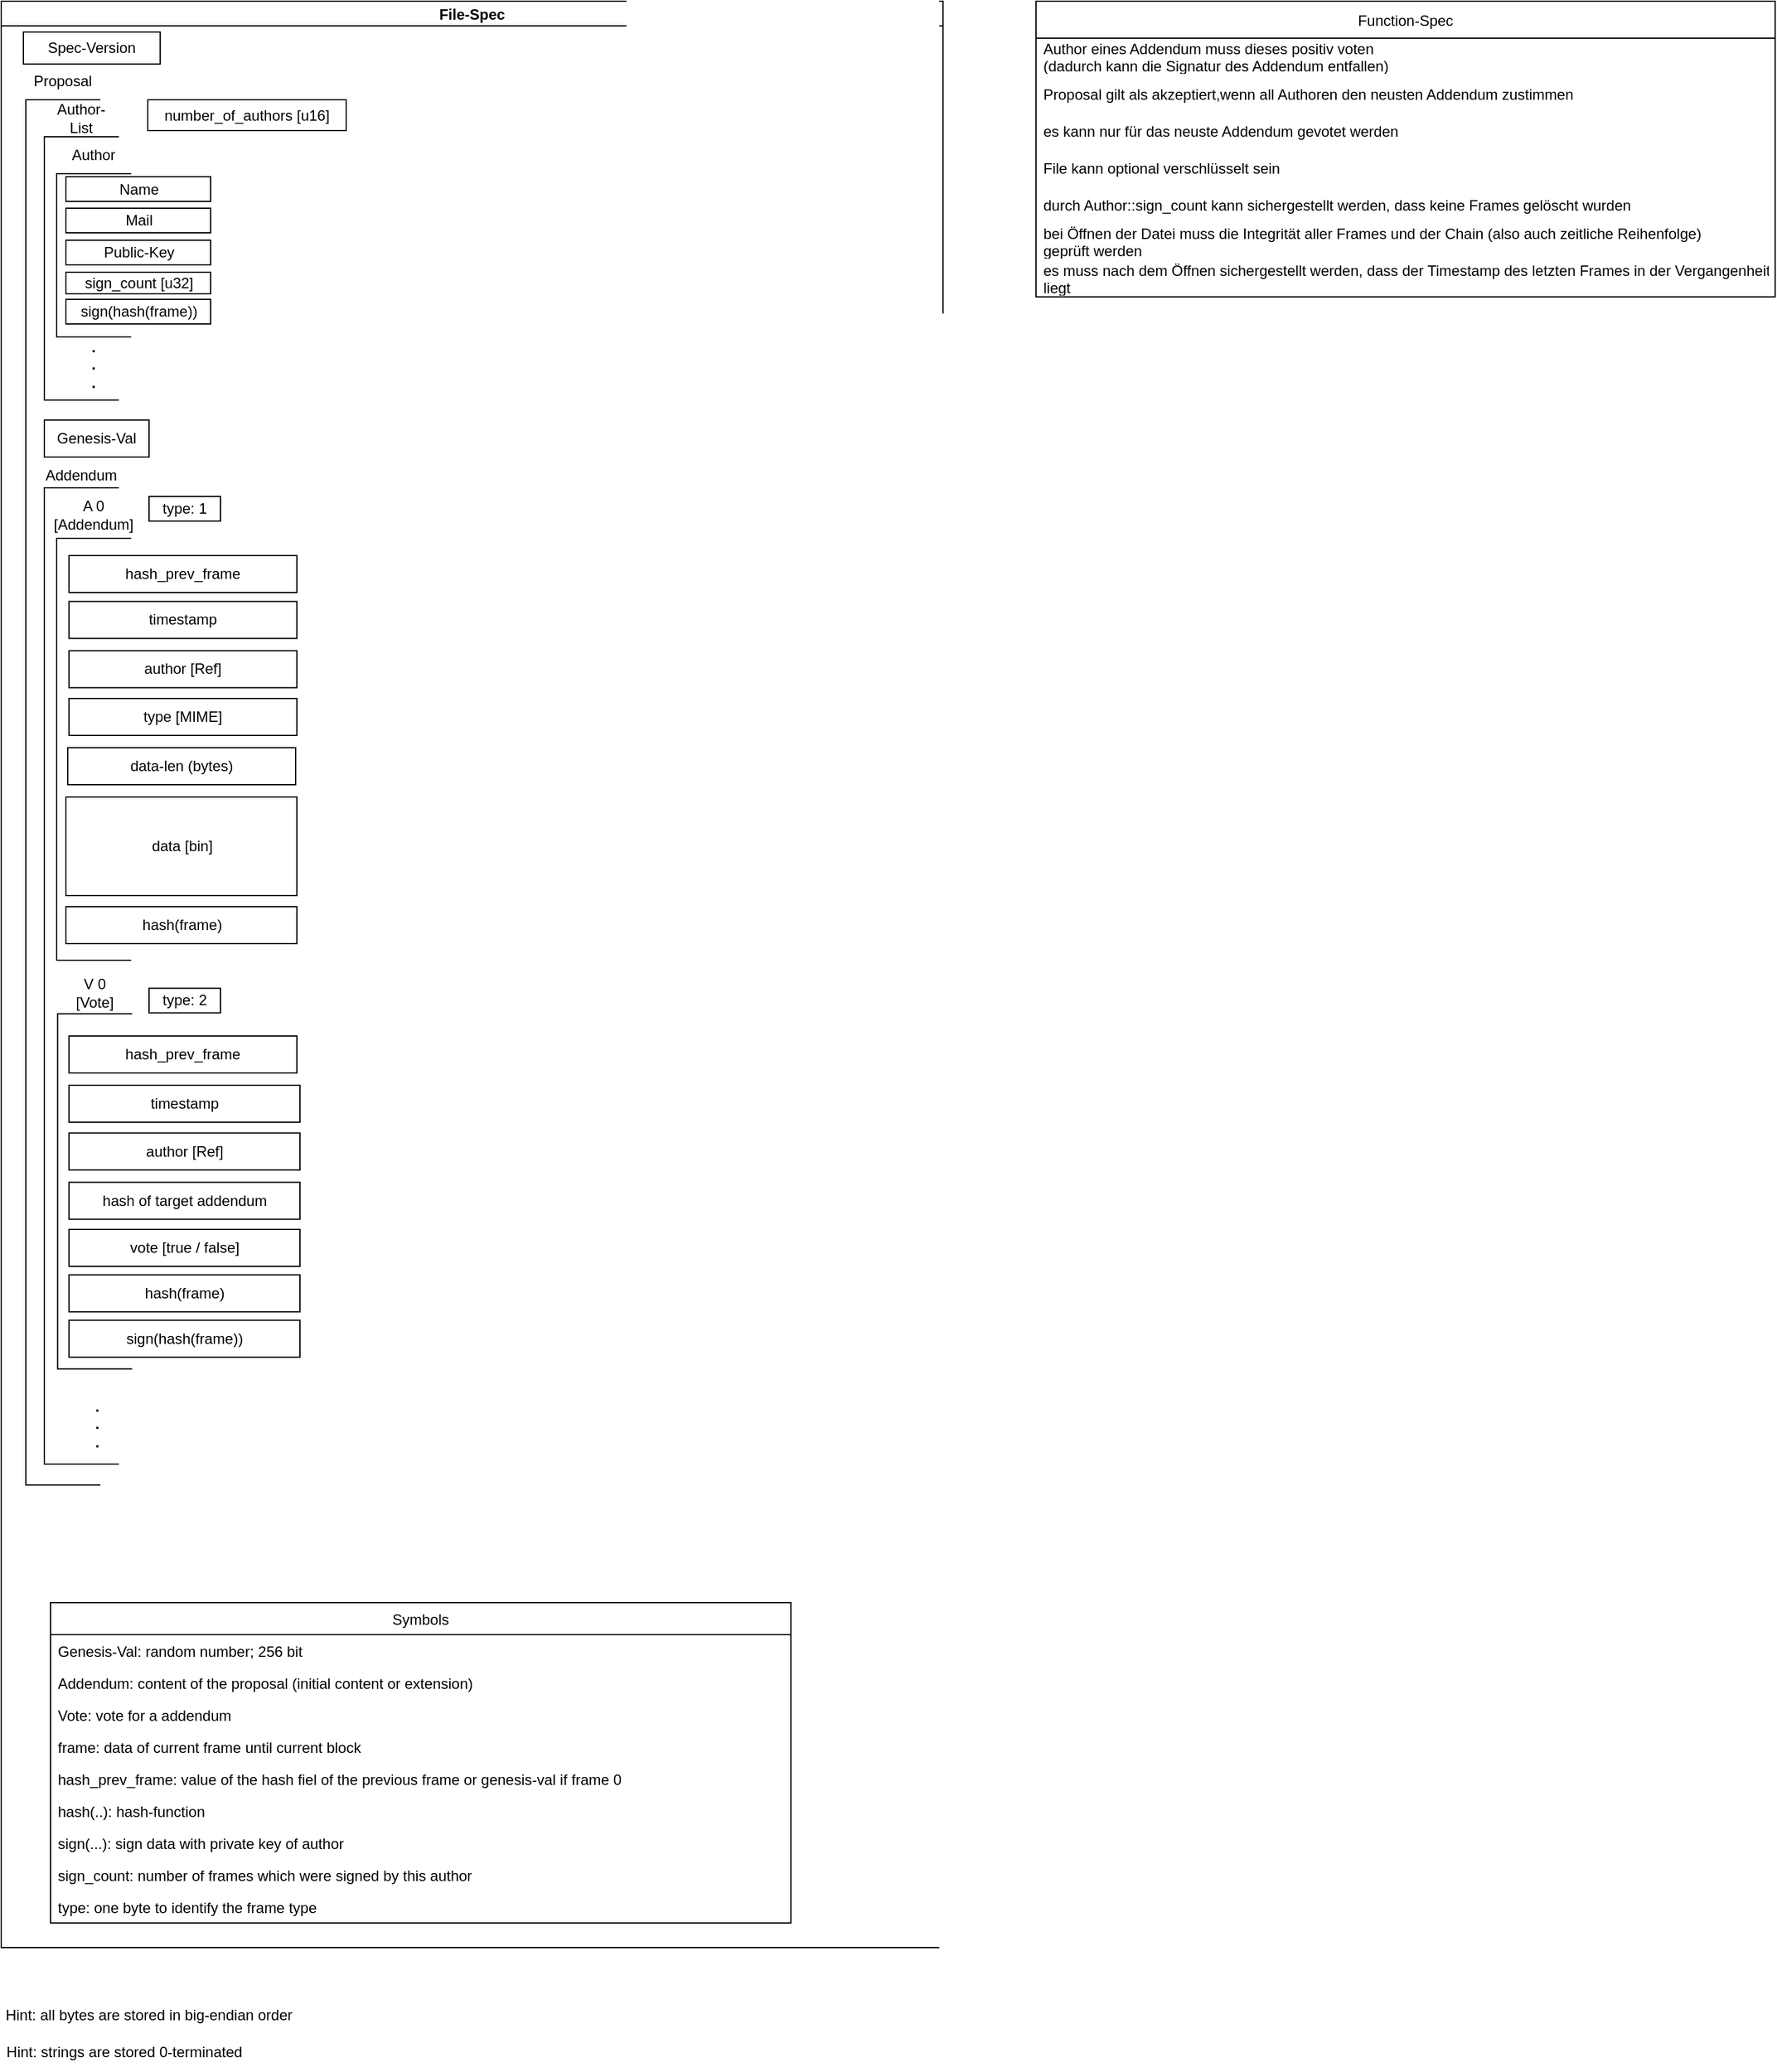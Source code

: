<mxfile version="15.5.4" type="embed"><diagram id="eLgQQkM9wSsJL46Gbtqx" name="Page-1"><mxGraphModel dx="896" dy="702" grid="1" gridSize="10" guides="1" tooltips="1" connect="1" arrows="1" fold="1" page="1" pageScale="1" pageWidth="1600" pageHeight="1800" background="none" math="0" shadow="0"><root><mxCell id="0"/><mxCell id="1" parent="0"/><mxCell id="W84GfQMh7Le75Ei-E2TC-1" value="File-Spec" style="swimlane;startSize=20;" parent="1" vertex="1"><mxGeometry x="40" y="60" width="764.52" height="1580" as="geometry"/></mxCell><mxCell id="W84GfQMh7Le75Ei-E2TC-3" value="" style="shape=partialRectangle;whiteSpace=wrap;html=1;bottom=1;right=1;left=1;top=0;fillColor=none;routingCenterX=-0.5;rotation=90;" parent="W84GfQMh7Le75Ei-E2TC-1" vertex="1"><mxGeometry x="-512.27" y="612.27" width="1124.53" height="60" as="geometry"/></mxCell><mxCell id="W84GfQMh7Le75Ei-E2TC-4" value="&lt;div&gt;Proposal&lt;/div&gt;" style="text;html=1;strokeColor=none;fillColor=none;align=center;verticalAlign=middle;whiteSpace=wrap;rounded=0;" parent="W84GfQMh7Le75Ei-E2TC-1" vertex="1"><mxGeometry x="20" y="50" width="60" height="30" as="geometry"/></mxCell><mxCell id="W84GfQMh7Le75Ei-E2TC-5" value="" style="shape=partialRectangle;whiteSpace=wrap;html=1;bottom=1;right=1;left=1;top=0;fillColor=none;routingCenterX=-0.5;rotation=90;" parent="W84GfQMh7Le75Ei-E2TC-1" vertex="1"><mxGeometry x="-41.87" y="186.88" width="213.75" height="60" as="geometry"/></mxCell><mxCell id="W84GfQMh7Le75Ei-E2TC-6" value="Author-List" style="text;html=1;strokeColor=none;fillColor=none;align=center;verticalAlign=middle;whiteSpace=wrap;rounded=0;" parent="W84GfQMh7Le75Ei-E2TC-1" vertex="1"><mxGeometry x="35" y="80" width="60" height="30" as="geometry"/></mxCell><mxCell id="W84GfQMh7Le75Ei-E2TC-7" value="" style="shape=partialRectangle;whiteSpace=wrap;html=1;bottom=1;right=1;left=1;top=0;fillColor=none;routingCenterX=-0.5;rotation=90;" parent="W84GfQMh7Le75Ei-E2TC-1" vertex="1"><mxGeometry x="8.75" y="176.25" width="132.5" height="60" as="geometry"/></mxCell><mxCell id="W84GfQMh7Le75Ei-E2TC-8" value="Author" style="text;html=1;strokeColor=none;fillColor=none;align=center;verticalAlign=middle;whiteSpace=wrap;rounded=0;" parent="W84GfQMh7Le75Ei-E2TC-1" vertex="1"><mxGeometry x="45" y="110" width="60" height="30" as="geometry"/></mxCell><mxCell id="W84GfQMh7Le75Ei-E2TC-9" value="Name" style="text;html=1;strokeColor=default;fillColor=none;align=center;verticalAlign=middle;whiteSpace=wrap;rounded=0;" parent="W84GfQMh7Le75Ei-E2TC-1" vertex="1"><mxGeometry x="52.5" y="142.5" width="117.5" height="20" as="geometry"/></mxCell><mxCell id="W84GfQMh7Le75Ei-E2TC-10" value="Mail" style="text;html=1;strokeColor=default;fillColor=none;align=center;verticalAlign=middle;whiteSpace=wrap;rounded=0;" parent="W84GfQMh7Le75Ei-E2TC-1" vertex="1"><mxGeometry x="52.5" y="168" width="117.5" height="20" as="geometry"/></mxCell><mxCell id="W84GfQMh7Le75Ei-E2TC-11" value="&lt;div&gt;Public-Key&lt;/div&gt;" style="text;html=1;strokeColor=default;fillColor=none;align=center;verticalAlign=middle;whiteSpace=wrap;rounded=0;" parent="W84GfQMh7Le75Ei-E2TC-1" vertex="1"><mxGeometry x="52.5" y="194" width="117.5" height="20" as="geometry"/></mxCell><mxCell id="W84GfQMh7Le75Ei-E2TC-12" value="&lt;div&gt;&lt;b&gt;.&lt;/b&gt;&lt;/div&gt;&lt;div&gt;&lt;b&gt;.&lt;/b&gt;&lt;/div&gt;&lt;div&gt;&lt;b&gt;.&lt;br&gt;&lt;/b&gt;&lt;/div&gt;" style="text;html=1;strokeColor=none;fillColor=none;align=center;verticalAlign=middle;whiteSpace=wrap;rounded=0;" parent="W84GfQMh7Le75Ei-E2TC-1" vertex="1"><mxGeometry x="45" y="280" width="60" height="30" as="geometry"/></mxCell><mxCell id="W84GfQMh7Le75Ei-E2TC-15" value="&lt;div&gt;Genesis-Val&lt;/div&gt;" style="text;html=1;strokeColor=default;fillColor=none;align=center;verticalAlign=middle;whiteSpace=wrap;rounded=0;" parent="W84GfQMh7Le75Ei-E2TC-1" vertex="1"><mxGeometry x="35" y="340" width="85" height="30" as="geometry"/></mxCell><mxCell id="W84GfQMh7Le75Ei-E2TC-13" value="" style="shape=partialRectangle;whiteSpace=wrap;html=1;bottom=1;right=1;left=1;top=0;fillColor=none;routingCenterX=-0.5;rotation=90;" parent="W84GfQMh7Le75Ei-E2TC-1" vertex="1"><mxGeometry x="-331.23" y="761.24" width="792.45" height="60" as="geometry"/></mxCell><mxCell id="W84GfQMh7Le75Ei-E2TC-14" value="Addendum" style="text;html=1;strokeColor=none;fillColor=none;align=center;verticalAlign=middle;whiteSpace=wrap;rounded=0;" parent="W84GfQMh7Le75Ei-E2TC-1" vertex="1"><mxGeometry x="35" y="370" width="60" height="30" as="geometry"/></mxCell><mxCell id="W84GfQMh7Le75Ei-E2TC-16" value="" style="shape=partialRectangle;whiteSpace=wrap;html=1;bottom=1;right=1;left=1;top=0;fillColor=none;routingCenterX=-0.5;rotation=90;" parent="W84GfQMh7Le75Ei-E2TC-1" vertex="1"><mxGeometry x="-96.25" y="577.25" width="342.5" height="60" as="geometry"/></mxCell><mxCell id="W84GfQMh7Le75Ei-E2TC-17" value="&lt;div&gt;A 0&lt;/div&gt;&lt;div&gt;[Addendum]&lt;br&gt;&lt;/div&gt;" style="text;html=1;strokeColor=none;fillColor=none;align=center;verticalAlign=middle;whiteSpace=wrap;rounded=0;" parent="W84GfQMh7Le75Ei-E2TC-1" vertex="1"><mxGeometry x="45" y="402" width="60" height="30" as="geometry"/></mxCell><mxCell id="W84GfQMh7Le75Ei-E2TC-18" value="timestamp" style="text;html=1;strokeColor=default;fillColor=none;align=center;verticalAlign=middle;whiteSpace=wrap;rounded=0;" parent="W84GfQMh7Le75Ei-E2TC-1" vertex="1"><mxGeometry x="55" y="487.25" width="185" height="30" as="geometry"/></mxCell><mxCell id="W84GfQMh7Le75Ei-E2TC-21" value="author [Ref]" style="text;html=1;strokeColor=default;fillColor=none;align=center;verticalAlign=middle;whiteSpace=wrap;rounded=0;" parent="W84GfQMh7Le75Ei-E2TC-1" vertex="1"><mxGeometry x="55" y="527.25" width="185" height="30" as="geometry"/></mxCell><mxCell id="W84GfQMh7Le75Ei-E2TC-22" value="type [MIME]" style="text;html=1;strokeColor=default;fillColor=none;align=center;verticalAlign=middle;whiteSpace=wrap;rounded=0;" parent="W84GfQMh7Le75Ei-E2TC-1" vertex="1"><mxGeometry x="55" y="566" width="185" height="30" as="geometry"/></mxCell><mxCell id="W84GfQMh7Le75Ei-E2TC-23" value="data-len (bytes)" style="text;html=1;strokeColor=default;fillColor=none;align=center;verticalAlign=middle;whiteSpace=wrap;rounded=0;" parent="W84GfQMh7Le75Ei-E2TC-1" vertex="1"><mxGeometry x="54" y="606" width="185" height="30" as="geometry"/></mxCell><mxCell id="W84GfQMh7Le75Ei-E2TC-24" value="data [bin]" style="text;html=1;strokeColor=default;fillColor=none;align=center;verticalAlign=middle;whiteSpace=wrap;rounded=0;" parent="W84GfQMh7Le75Ei-E2TC-1" vertex="1"><mxGeometry x="52.5" y="646" width="187.5" height="80" as="geometry"/></mxCell><mxCell id="W84GfQMh7Le75Ei-E2TC-25" value="hash_prev_frame" style="text;html=1;strokeColor=default;fillColor=none;align=center;verticalAlign=middle;whiteSpace=wrap;rounded=0;" parent="W84GfQMh7Le75Ei-E2TC-1" vertex="1"><mxGeometry x="55" y="450" width="185" height="30" as="geometry"/></mxCell><mxCell id="W84GfQMh7Le75Ei-E2TC-26" value="&lt;div&gt;&lt;b&gt;.&lt;/b&gt;&lt;/div&gt;&lt;div&gt;&lt;b&gt;.&lt;/b&gt;&lt;/div&gt;&lt;div&gt;&lt;b&gt;.&lt;br&gt;&lt;/b&gt;&lt;/div&gt;" style="text;html=1;strokeColor=none;fillColor=none;align=center;verticalAlign=middle;whiteSpace=wrap;rounded=0;" parent="W84GfQMh7Le75Ei-E2TC-1" vertex="1"><mxGeometry x="47.5" y="1140" width="60" height="30" as="geometry"/></mxCell><mxCell id="W84GfQMh7Le75Ei-E2TC-27" value="" style="shape=partialRectangle;whiteSpace=wrap;html=1;bottom=1;right=1;left=1;top=0;fillColor=none;routingCenterX=-0.5;rotation=90;" parent="W84GfQMh7Le75Ei-E2TC-1" vertex="1"><mxGeometry x="-68.36" y="936.15" width="288.28" height="60" as="geometry"/></mxCell><mxCell id="W84GfQMh7Le75Ei-E2TC-28" value="&lt;div&gt;V 0&lt;/div&gt;[Vote]" style="text;html=1;strokeColor=none;fillColor=none;align=center;verticalAlign=middle;whiteSpace=wrap;rounded=0;" parent="W84GfQMh7Le75Ei-E2TC-1" vertex="1"><mxGeometry x="45.77" y="790" width="60" height="30" as="geometry"/></mxCell><mxCell id="W84GfQMh7Le75Ei-E2TC-29" value="timestamp" style="text;html=1;strokeColor=default;fillColor=none;align=center;verticalAlign=middle;whiteSpace=wrap;rounded=0;" parent="W84GfQMh7Le75Ei-E2TC-1" vertex="1"><mxGeometry x="55" y="880" width="187.5" height="30" as="geometry"/></mxCell><mxCell id="W84GfQMh7Le75Ei-E2TC-30" value="author [Ref]" style="text;html=1;strokeColor=default;fillColor=none;align=center;verticalAlign=middle;whiteSpace=wrap;rounded=0;" parent="W84GfQMh7Le75Ei-E2TC-1" vertex="1"><mxGeometry x="55" y="918.75" width="187.5" height="30" as="geometry"/></mxCell><mxCell id="W84GfQMh7Le75Ei-E2TC-31" value="hash(frame)" style="text;html=1;strokeColor=default;fillColor=none;align=center;verticalAlign=middle;whiteSpace=wrap;rounded=0;" parent="W84GfQMh7Le75Ei-E2TC-1" vertex="1"><mxGeometry x="55" y="1033.88" width="187.5" height="30" as="geometry"/></mxCell><mxCell id="W84GfQMh7Le75Ei-E2TC-32" value="vote [true / false]" style="text;html=1;strokeColor=default;fillColor=none;align=center;verticalAlign=middle;whiteSpace=wrap;rounded=0;" parent="W84GfQMh7Le75Ei-E2TC-1" vertex="1"><mxGeometry x="55" y="997" width="187.5" height="30" as="geometry"/></mxCell><mxCell id="W84GfQMh7Le75Ei-E2TC-33" value="sign(hash(frame))" style="text;html=1;strokeColor=default;fillColor=none;align=center;verticalAlign=middle;whiteSpace=wrap;rounded=0;" parent="W84GfQMh7Le75Ei-E2TC-1" vertex="1"><mxGeometry x="55" y="1070.75" width="187.5" height="30" as="geometry"/></mxCell><mxCell id="W84GfQMh7Le75Ei-E2TC-36" value="Symbols" style="swimlane;fontStyle=0;childLayout=stackLayout;horizontal=1;startSize=26;fillColor=none;horizontalStack=0;resizeParent=1;resizeParentMax=0;resizeLast=0;collapsible=1;marginBottom=0;strokeColor=default;" parent="W84GfQMh7Le75Ei-E2TC-1" vertex="1"><mxGeometry x="40" y="1300" width="601" height="260" as="geometry"><mxRectangle x="39.5" y="1140" width="90" height="30" as="alternateBounds"/></mxGeometry></mxCell><mxCell id="W84GfQMh7Le75Ei-E2TC-37" value="Genesis-Val: random number; 256 bit" style="text;strokeColor=none;fillColor=none;align=left;verticalAlign=top;spacingLeft=4;spacingRight=4;overflow=hidden;rotatable=0;points=[[0,0.5],[1,0.5]];portConstraint=eastwest;" parent="W84GfQMh7Le75Ei-E2TC-36" vertex="1"><mxGeometry y="26" width="601" height="26" as="geometry"/></mxCell><mxCell id="W84GfQMh7Le75Ei-E2TC-38" value="Addendum: content of the proposal (initial content or extension)" style="text;strokeColor=none;fillColor=none;align=left;verticalAlign=top;spacingLeft=4;spacingRight=4;overflow=hidden;rotatable=0;points=[[0,0.5],[1,0.5]];portConstraint=eastwest;" parent="W84GfQMh7Le75Ei-E2TC-36" vertex="1"><mxGeometry y="52" width="601" height="26" as="geometry"/></mxCell><mxCell id="W84GfQMh7Le75Ei-E2TC-39" value="Vote: vote for a addendum" style="text;strokeColor=none;fillColor=none;align=left;verticalAlign=top;spacingLeft=4;spacingRight=4;overflow=hidden;rotatable=0;points=[[0,0.5],[1,0.5]];portConstraint=eastwest;" parent="W84GfQMh7Le75Ei-E2TC-36" vertex="1"><mxGeometry y="78" width="601" height="26" as="geometry"/></mxCell><mxCell id="W84GfQMh7Le75Ei-E2TC-47" value="frame: data of current frame until current block" style="text;strokeColor=none;fillColor=none;align=left;verticalAlign=top;spacingLeft=4;spacingRight=4;overflow=hidden;rotatable=0;points=[[0,0.5],[1,0.5]];portConstraint=eastwest;" parent="W84GfQMh7Le75Ei-E2TC-36" vertex="1"><mxGeometry y="104" width="601" height="26" as="geometry"/></mxCell><mxCell id="W84GfQMh7Le75Ei-E2TC-48" value="hash_prev_frame: value of the hash fiel of the previous frame or genesis-val if frame 0" style="text;strokeColor=none;fillColor=none;align=left;verticalAlign=top;spacingLeft=4;spacingRight=4;overflow=hidden;rotatable=0;points=[[0,0.5],[1,0.5]];portConstraint=eastwest;" parent="W84GfQMh7Le75Ei-E2TC-36" vertex="1"><mxGeometry y="130" width="601" height="26" as="geometry"/></mxCell><mxCell id="W84GfQMh7Le75Ei-E2TC-49" value="hash(..): hash-function" style="text;strokeColor=none;fillColor=none;align=left;verticalAlign=top;spacingLeft=4;spacingRight=4;overflow=hidden;rotatable=0;points=[[0,0.5],[1,0.5]];portConstraint=eastwest;" parent="W84GfQMh7Le75Ei-E2TC-36" vertex="1"><mxGeometry y="156" width="601" height="26" as="geometry"/></mxCell><mxCell id="W84GfQMh7Le75Ei-E2TC-50" value="sign(...): sign data with private key of author" style="text;strokeColor=none;fillColor=none;align=left;verticalAlign=top;spacingLeft=4;spacingRight=4;overflow=hidden;rotatable=0;points=[[0,0.5],[1,0.5]];portConstraint=eastwest;" parent="W84GfQMh7Le75Ei-E2TC-36" vertex="1"><mxGeometry y="182" width="601" height="26" as="geometry"/></mxCell><mxCell id="rrvg4pILb6vQvQjK8Mhz-4" value="sign_count: number of frames which were signed by this author" style="text;strokeColor=none;fillColor=none;align=left;verticalAlign=top;spacingLeft=4;spacingRight=4;overflow=hidden;rotatable=0;points=[[0,0.5],[1,0.5]];portConstraint=eastwest;" parent="W84GfQMh7Le75Ei-E2TC-36" vertex="1"><mxGeometry y="208" width="601" height="26" as="geometry"/></mxCell><mxCell id="51wF9CHT5SO9664aPXCB-3" value="type: one byte to identify the frame type" style="text;strokeColor=none;fillColor=none;align=left;verticalAlign=top;spacingLeft=4;spacingRight=4;overflow=hidden;rotatable=0;points=[[0,0.5],[1,0.5]];portConstraint=eastwest;" parent="W84GfQMh7Le75Ei-E2TC-36" vertex="1"><mxGeometry y="234" width="601" height="26" as="geometry"/></mxCell><mxCell id="W84GfQMh7Le75Ei-E2TC-40" value="hash of target addendum" style="text;html=1;strokeColor=default;fillColor=none;align=center;verticalAlign=middle;whiteSpace=wrap;rounded=0;" parent="W84GfQMh7Le75Ei-E2TC-1" vertex="1"><mxGeometry x="55" y="958.75" width="187.5" height="30" as="geometry"/></mxCell><mxCell id="W84GfQMh7Le75Ei-E2TC-53" value="hash(frame)" style="text;html=1;strokeColor=default;fillColor=none;align=center;verticalAlign=middle;whiteSpace=wrap;rounded=0;" parent="W84GfQMh7Le75Ei-E2TC-1" vertex="1"><mxGeometry x="52.5" y="735" width="187.5" height="30" as="geometry"/></mxCell><mxCell id="W84GfQMh7Le75Ei-E2TC-54" value="hash_prev_frame" style="text;html=1;strokeColor=default;fillColor=none;align=center;verticalAlign=middle;whiteSpace=wrap;rounded=0;" parent="W84GfQMh7Le75Ei-E2TC-1" vertex="1"><mxGeometry x="55" y="840" width="185" height="30" as="geometry"/></mxCell><mxCell id="rrvg4pILb6vQvQjK8Mhz-1" value="sign_count [u32]" style="text;html=1;strokeColor=default;fillColor=none;align=center;verticalAlign=middle;whiteSpace=wrap;rounded=0;" parent="W84GfQMh7Le75Ei-E2TC-1" vertex="1"><mxGeometry x="52.5" y="220" width="117.5" height="17.5" as="geometry"/></mxCell><mxCell id="rrvg4pILb6vQvQjK8Mhz-2" value="sign(hash(frame))" style="text;html=1;strokeColor=default;fillColor=none;align=center;verticalAlign=middle;whiteSpace=wrap;rounded=0;" parent="W84GfQMh7Le75Ei-E2TC-1" vertex="1"><mxGeometry x="52.5" y="242" width="117.5" height="20" as="geometry"/></mxCell><mxCell id="rrvg4pILb6vQvQjK8Mhz-3" value="&lt;div&gt;Spec-Version&lt;/div&gt;" style="text;html=1;strokeColor=default;fillColor=none;align=center;verticalAlign=middle;whiteSpace=wrap;rounded=0;" parent="W84GfQMh7Le75Ei-E2TC-1" vertex="1"><mxGeometry x="18" y="25" width="111" height="26" as="geometry"/></mxCell><mxCell id="51wF9CHT5SO9664aPXCB-1" value="type: 1" style="rounded=0;whiteSpace=wrap;html=1;" parent="W84GfQMh7Le75Ei-E2TC-1" vertex="1"><mxGeometry x="120" y="402" width="58" height="20" as="geometry"/></mxCell><mxCell id="51wF9CHT5SO9664aPXCB-2" value="type: 2" style="rounded=0;whiteSpace=wrap;html=1;" parent="W84GfQMh7Le75Ei-E2TC-1" vertex="1"><mxGeometry x="120" y="801.24" width="58" height="20" as="geometry"/></mxCell><mxCell id="2" value="number_of_authors [u16]" style="rounded=0;whiteSpace=wrap;html=1;" vertex="1" parent="W84GfQMh7Le75Ei-E2TC-1"><mxGeometry x="119" y="80" width="161" height="25" as="geometry"/></mxCell><mxCell id="W84GfQMh7Le75Ei-E2TC-56" value="Function-Spec" style="swimlane;fontStyle=0;childLayout=stackLayout;horizontal=1;startSize=30;horizontalStack=0;resizeParent=1;resizeParentMax=0;resizeLast=0;collapsible=1;marginBottom=0;strokeColor=default;fillColor=none;" parent="1" vertex="1"><mxGeometry x="880" y="60" width="600" height="240" as="geometry"/></mxCell><mxCell id="W84GfQMh7Le75Ei-E2TC-57" value="Author eines Addendum muss dieses positiv voten&#10;(dadurch kann die Signatur des Addendum entfallen)&#10;" style="text;strokeColor=none;fillColor=none;align=left;verticalAlign=middle;spacingLeft=4;spacingRight=4;overflow=hidden;points=[[0,0.5],[1,0.5]];portConstraint=eastwest;rotatable=0;" parent="W84GfQMh7Le75Ei-E2TC-56" vertex="1"><mxGeometry y="30" width="600" height="30" as="geometry"/></mxCell><mxCell id="W84GfQMh7Le75Ei-E2TC-58" value="Proposal gilt als akzeptiert,wenn all Authoren den neusten Addendum zustimmen" style="text;strokeColor=none;fillColor=none;align=left;verticalAlign=middle;spacingLeft=4;spacingRight=4;overflow=hidden;points=[[0,0.5],[1,0.5]];portConstraint=eastwest;rotatable=0;" parent="W84GfQMh7Le75Ei-E2TC-56" vertex="1"><mxGeometry y="60" width="600" height="30" as="geometry"/></mxCell><mxCell id="W84GfQMh7Le75Ei-E2TC-59" value="es kann nur für das neuste Addendum gevotet werden" style="text;strokeColor=none;fillColor=none;align=left;verticalAlign=middle;spacingLeft=4;spacingRight=4;overflow=hidden;points=[[0,0.5],[1,0.5]];portConstraint=eastwest;rotatable=0;" parent="W84GfQMh7Le75Ei-E2TC-56" vertex="1"><mxGeometry y="90" width="600" height="30" as="geometry"/></mxCell><mxCell id="mJlwZxc-TxNMeydgzM5t-5" value="File kann optional verschlüsselt sein" style="text;strokeColor=none;fillColor=none;align=left;verticalAlign=middle;spacingLeft=4;spacingRight=4;overflow=hidden;points=[[0,0.5],[1,0.5]];portConstraint=eastwest;rotatable=0;" parent="W84GfQMh7Le75Ei-E2TC-56" vertex="1"><mxGeometry y="120" width="600" height="30" as="geometry"/></mxCell><mxCell id="rrvg4pILb6vQvQjK8Mhz-5" value="durch Author::sign_count kann sichergestellt werden, dass keine Frames gelöscht wurden" style="text;strokeColor=none;fillColor=none;align=left;verticalAlign=middle;spacingLeft=4;spacingRight=4;overflow=hidden;points=[[0,0.5],[1,0.5]];portConstraint=eastwest;rotatable=0;" parent="W84GfQMh7Le75Ei-E2TC-56" vertex="1"><mxGeometry y="150" width="600" height="30" as="geometry"/></mxCell><mxCell id="rrvg4pILb6vQvQjK8Mhz-6" value="bei Öffnen der Datei muss die Integrität aller Frames und der Chain (also auch zeitliche Reihenfolge)&#10;geprüft werden" style="text;strokeColor=none;fillColor=none;align=left;verticalAlign=middle;spacingLeft=4;spacingRight=4;overflow=hidden;points=[[0,0.5],[1,0.5]];portConstraint=eastwest;rotatable=0;" parent="W84GfQMh7Le75Ei-E2TC-56" vertex="1"><mxGeometry y="180" width="600" height="30" as="geometry"/></mxCell><mxCell id="rrvg4pILb6vQvQjK8Mhz-7" value="es muss nach dem Öffnen sichergestellt werden, dass der Timestamp des letzten Frames in der Vergangenheit&#10;liegt" style="text;strokeColor=none;fillColor=none;align=left;verticalAlign=middle;spacingLeft=4;spacingRight=4;overflow=hidden;points=[[0,0.5],[1,0.5]];portConstraint=eastwest;rotatable=0;" parent="W84GfQMh7Le75Ei-E2TC-56" vertex="1"><mxGeometry y="210" width="600" height="30" as="geometry"/></mxCell><mxCell id="3" value="Hint: all bytes are stored in big-endian order" style="text;html=1;strokeColor=none;fillColor=none;align=center;verticalAlign=middle;whiteSpace=wrap;rounded=0;" vertex="1" parent="1"><mxGeometry x="40" y="1680" width="240" height="30" as="geometry"/></mxCell><mxCell id="4" value="Hint: strings are stored 0-terminated" style="text;html=1;strokeColor=none;fillColor=none;align=center;verticalAlign=middle;whiteSpace=wrap;rounded=0;" vertex="1" parent="1"><mxGeometry x="40" y="1710" width="200" height="30" as="geometry"/></mxCell></root></mxGraphModel></diagram></mxfile>
